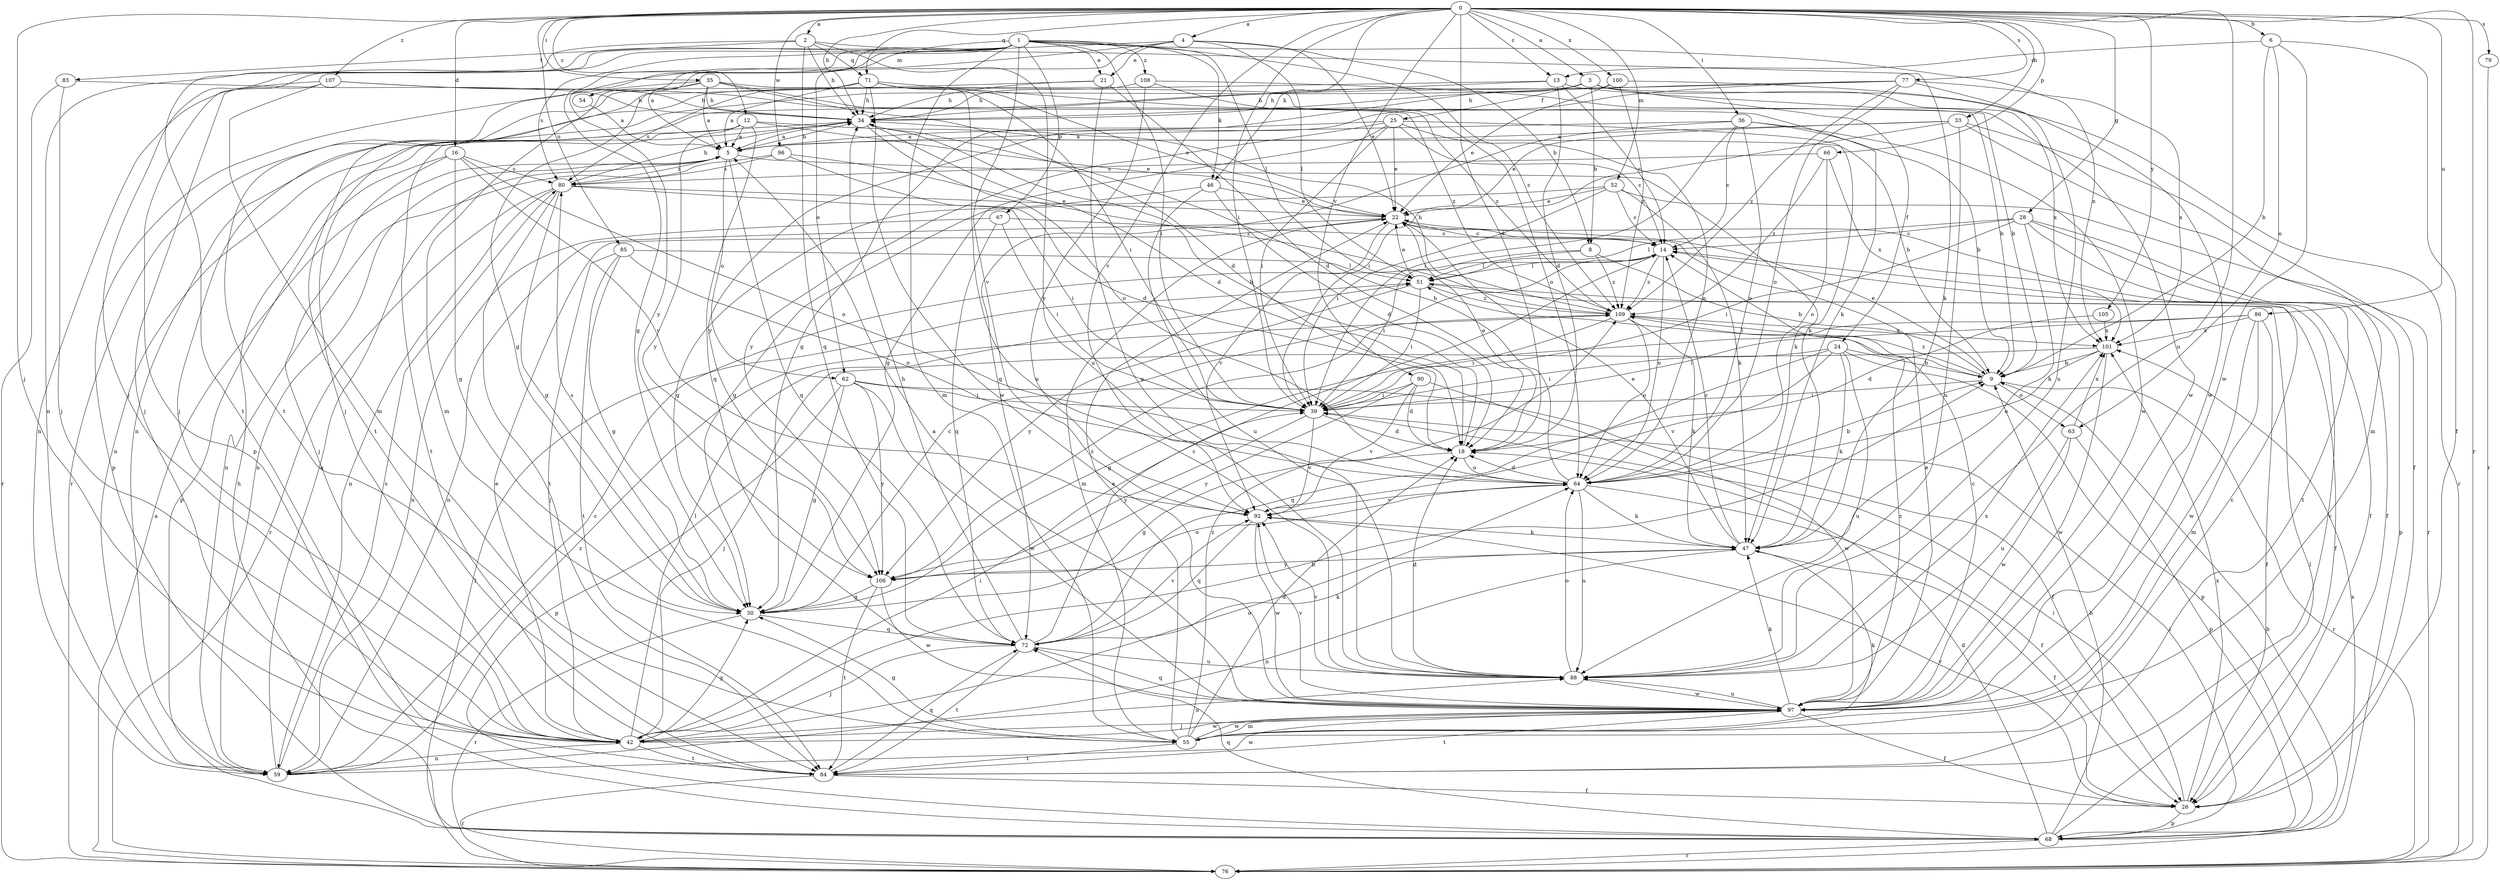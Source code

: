 strict digraph  {
0;
1;
2;
3;
4;
5;
6;
8;
9;
12;
13;
14;
16;
18;
21;
22;
24;
25;
26;
28;
30;
33;
34;
35;
36;
39;
42;
46;
47;
51;
52;
54;
55;
59;
62;
63;
64;
66;
67;
68;
71;
72;
76;
77;
79;
80;
83;
84;
85;
86;
88;
90;
92;
96;
97;
100;
101;
105;
106;
107;
108;
109;
0 -> 2  [label=a];
0 -> 3  [label=a];
0 -> 4  [label=a];
0 -> 6  [label=b];
0 -> 12  [label=c];
0 -> 13  [label=c];
0 -> 16  [label=d];
0 -> 18  [label=d];
0 -> 28  [label=g];
0 -> 33  [label=h];
0 -> 34  [label=h];
0 -> 35  [label=i];
0 -> 36  [label=i];
0 -> 39  [label=i];
0 -> 42  [label=j];
0 -> 46  [label=k];
0 -> 52  [label=m];
0 -> 66  [label=p];
0 -> 71  [label=q];
0 -> 76  [label=r];
0 -> 77  [label=s];
0 -> 79  [label=s];
0 -> 85  [label=u];
0 -> 86  [label=u];
0 -> 88  [label=u];
0 -> 90  [label=v];
0 -> 92  [label=v];
0 -> 96  [label=w];
0 -> 100  [label=x];
0 -> 105  [label=y];
0 -> 107  [label=z];
1 -> 21  [label=e];
1 -> 30  [label=g];
1 -> 39  [label=i];
1 -> 42  [label=j];
1 -> 46  [label=k];
1 -> 51  [label=l];
1 -> 54  [label=m];
1 -> 55  [label=m];
1 -> 59  [label=n];
1 -> 67  [label=p];
1 -> 68  [label=p];
1 -> 80  [label=s];
1 -> 92  [label=v];
1 -> 101  [label=x];
1 -> 106  [label=y];
1 -> 108  [label=z];
1 -> 109  [label=z];
2 -> 34  [label=h];
2 -> 47  [label=k];
2 -> 71  [label=q];
2 -> 72  [label=q];
2 -> 83  [label=t];
2 -> 84  [label=t];
2 -> 88  [label=u];
3 -> 8  [label=b];
3 -> 24  [label=f];
3 -> 25  [label=f];
3 -> 30  [label=g];
3 -> 59  [label=n];
3 -> 76  [label=r];
3 -> 101  [label=x];
4 -> 5  [label=a];
4 -> 8  [label=b];
4 -> 21  [label=e];
4 -> 22  [label=e];
4 -> 51  [label=l];
4 -> 62  [label=o];
4 -> 84  [label=t];
5 -> 34  [label=h];
5 -> 47  [label=k];
5 -> 59  [label=n];
5 -> 62  [label=o];
5 -> 72  [label=q];
5 -> 80  [label=s];
6 -> 9  [label=b];
6 -> 13  [label=c];
6 -> 26  [label=f];
6 -> 63  [label=o];
6 -> 97  [label=w];
8 -> 9  [label=b];
8 -> 39  [label=i];
8 -> 51  [label=l];
8 -> 109  [label=z];
9 -> 22  [label=e];
9 -> 39  [label=i];
9 -> 51  [label=l];
9 -> 63  [label=o];
9 -> 76  [label=r];
9 -> 109  [label=z];
12 -> 5  [label=a];
12 -> 9  [label=b];
12 -> 22  [label=e];
12 -> 59  [label=n];
12 -> 72  [label=q];
12 -> 106  [label=y];
13 -> 14  [label=c];
13 -> 18  [label=d];
13 -> 34  [label=h];
13 -> 42  [label=j];
13 -> 97  [label=w];
14 -> 51  [label=l];
14 -> 64  [label=o];
14 -> 109  [label=z];
16 -> 30  [label=g];
16 -> 42  [label=j];
16 -> 64  [label=o];
16 -> 68  [label=p];
16 -> 80  [label=s];
16 -> 92  [label=v];
18 -> 22  [label=e];
18 -> 30  [label=g];
18 -> 34  [label=h];
18 -> 64  [label=o];
21 -> 18  [label=d];
21 -> 34  [label=h];
21 -> 84  [label=t];
21 -> 88  [label=u];
22 -> 14  [label=c];
22 -> 26  [label=f];
22 -> 55  [label=m];
22 -> 59  [label=n];
22 -> 92  [label=v];
24 -> 9  [label=b];
24 -> 39  [label=i];
24 -> 47  [label=k];
24 -> 68  [label=p];
24 -> 72  [label=q];
24 -> 88  [label=u];
24 -> 92  [label=v];
25 -> 5  [label=a];
25 -> 14  [label=c];
25 -> 22  [label=e];
25 -> 30  [label=g];
25 -> 39  [label=i];
25 -> 47  [label=k];
25 -> 64  [label=o];
25 -> 106  [label=y];
26 -> 39  [label=i];
26 -> 68  [label=p];
26 -> 92  [label=v];
26 -> 101  [label=x];
28 -> 14  [label=c];
28 -> 26  [label=f];
28 -> 39  [label=i];
28 -> 47  [label=k];
28 -> 51  [label=l];
28 -> 68  [label=p];
28 -> 84  [label=t];
30 -> 14  [label=c];
30 -> 72  [label=q];
30 -> 76  [label=r];
30 -> 80  [label=s];
33 -> 5  [label=a];
33 -> 22  [label=e];
33 -> 26  [label=f];
33 -> 39  [label=i];
33 -> 55  [label=m];
33 -> 88  [label=u];
34 -> 5  [label=a];
34 -> 18  [label=d];
34 -> 64  [label=o];
34 -> 84  [label=t];
35 -> 5  [label=a];
35 -> 9  [label=b];
35 -> 18  [label=d];
35 -> 30  [label=g];
35 -> 34  [label=h];
35 -> 47  [label=k];
35 -> 55  [label=m];
35 -> 68  [label=p];
36 -> 5  [label=a];
36 -> 9  [label=b];
36 -> 14  [label=c];
36 -> 39  [label=i];
36 -> 64  [label=o];
36 -> 72  [label=q];
36 -> 97  [label=w];
39 -> 18  [label=d];
39 -> 92  [label=v];
39 -> 106  [label=y];
42 -> 9  [label=b];
42 -> 22  [label=e];
42 -> 30  [label=g];
42 -> 39  [label=i];
42 -> 51  [label=l];
42 -> 59  [label=n];
42 -> 64  [label=o];
42 -> 84  [label=t];
42 -> 88  [label=u];
42 -> 97  [label=w];
46 -> 18  [label=d];
46 -> 22  [label=e];
46 -> 30  [label=g];
46 -> 88  [label=u];
47 -> 14  [label=c];
47 -> 22  [label=e];
47 -> 26  [label=f];
47 -> 59  [label=n];
47 -> 106  [label=y];
51 -> 22  [label=e];
51 -> 26  [label=f];
51 -> 39  [label=i];
51 -> 106  [label=y];
51 -> 109  [label=z];
52 -> 14  [label=c];
52 -> 22  [label=e];
52 -> 30  [label=g];
52 -> 39  [label=i];
52 -> 47  [label=k];
52 -> 76  [label=r];
54 -> 5  [label=a];
55 -> 14  [label=c];
55 -> 18  [label=d];
55 -> 22  [label=e];
55 -> 30  [label=g];
55 -> 47  [label=k];
55 -> 84  [label=t];
55 -> 97  [label=w];
55 -> 109  [label=z];
59 -> 5  [label=a];
59 -> 14  [label=c];
59 -> 80  [label=s];
59 -> 97  [label=w];
59 -> 109  [label=z];
62 -> 26  [label=f];
62 -> 30  [label=g];
62 -> 39  [label=i];
62 -> 68  [label=p];
62 -> 97  [label=w];
62 -> 106  [label=y];
63 -> 68  [label=p];
63 -> 88  [label=u];
63 -> 97  [label=w];
63 -> 101  [label=x];
64 -> 9  [label=b];
64 -> 18  [label=d];
64 -> 26  [label=f];
64 -> 34  [label=h];
64 -> 47  [label=k];
64 -> 88  [label=u];
64 -> 92  [label=v];
66 -> 64  [label=o];
66 -> 80  [label=s];
66 -> 101  [label=x];
66 -> 109  [label=z];
67 -> 14  [label=c];
67 -> 39  [label=i];
67 -> 59  [label=n];
67 -> 72  [label=q];
68 -> 9  [label=b];
68 -> 18  [label=d];
68 -> 34  [label=h];
68 -> 39  [label=i];
68 -> 51  [label=l];
68 -> 72  [label=q];
68 -> 76  [label=r];
68 -> 101  [label=x];
71 -> 5  [label=a];
71 -> 22  [label=e];
71 -> 34  [label=h];
71 -> 39  [label=i];
71 -> 76  [label=r];
71 -> 80  [label=s];
71 -> 88  [label=u];
71 -> 97  [label=w];
71 -> 109  [label=z];
72 -> 14  [label=c];
72 -> 34  [label=h];
72 -> 42  [label=j];
72 -> 47  [label=k];
72 -> 84  [label=t];
72 -> 88  [label=u];
72 -> 92  [label=v];
76 -> 5  [label=a];
76 -> 9  [label=b];
76 -> 51  [label=l];
77 -> 34  [label=h];
77 -> 42  [label=j];
77 -> 64  [label=o];
77 -> 88  [label=u];
77 -> 101  [label=x];
77 -> 106  [label=y];
77 -> 109  [label=z];
79 -> 76  [label=r];
80 -> 22  [label=e];
80 -> 30  [label=g];
80 -> 34  [label=h];
80 -> 39  [label=i];
80 -> 59  [label=n];
80 -> 76  [label=r];
80 -> 84  [label=t];
83 -> 34  [label=h];
83 -> 42  [label=j];
83 -> 76  [label=r];
84 -> 14  [label=c];
84 -> 26  [label=f];
84 -> 72  [label=q];
84 -> 76  [label=r];
85 -> 30  [label=g];
85 -> 42  [label=j];
85 -> 51  [label=l];
85 -> 64  [label=o];
85 -> 84  [label=t];
86 -> 26  [label=f];
86 -> 30  [label=g];
86 -> 39  [label=i];
86 -> 55  [label=m];
86 -> 97  [label=w];
86 -> 101  [label=x];
88 -> 18  [label=d];
88 -> 64  [label=o];
88 -> 92  [label=v];
88 -> 97  [label=w];
88 -> 101  [label=x];
90 -> 18  [label=d];
90 -> 39  [label=i];
90 -> 92  [label=v];
90 -> 97  [label=w];
90 -> 106  [label=y];
92 -> 47  [label=k];
92 -> 72  [label=q];
92 -> 97  [label=w];
96 -> 18  [label=d];
96 -> 59  [label=n];
96 -> 80  [label=s];
96 -> 109  [label=z];
97 -> 5  [label=a];
97 -> 14  [label=c];
97 -> 22  [label=e];
97 -> 26  [label=f];
97 -> 42  [label=j];
97 -> 47  [label=k];
97 -> 55  [label=m];
97 -> 72  [label=q];
97 -> 84  [label=t];
97 -> 88  [label=u];
97 -> 92  [label=v];
97 -> 109  [label=z];
100 -> 22  [label=e];
100 -> 34  [label=h];
100 -> 97  [label=w];
100 -> 109  [label=z];
101 -> 9  [label=b];
101 -> 42  [label=j];
101 -> 64  [label=o];
101 -> 97  [label=w];
105 -> 18  [label=d];
105 -> 101  [label=x];
106 -> 30  [label=g];
106 -> 64  [label=o];
106 -> 84  [label=t];
106 -> 97  [label=w];
106 -> 109  [label=z];
107 -> 34  [label=h];
107 -> 42  [label=j];
107 -> 55  [label=m];
107 -> 59  [label=n];
107 -> 109  [label=z];
108 -> 9  [label=b];
108 -> 34  [label=h];
108 -> 64  [label=o];
108 -> 92  [label=v];
109 -> 34  [label=h];
109 -> 39  [label=i];
109 -> 47  [label=k];
109 -> 64  [label=o];
109 -> 101  [label=x];
}
